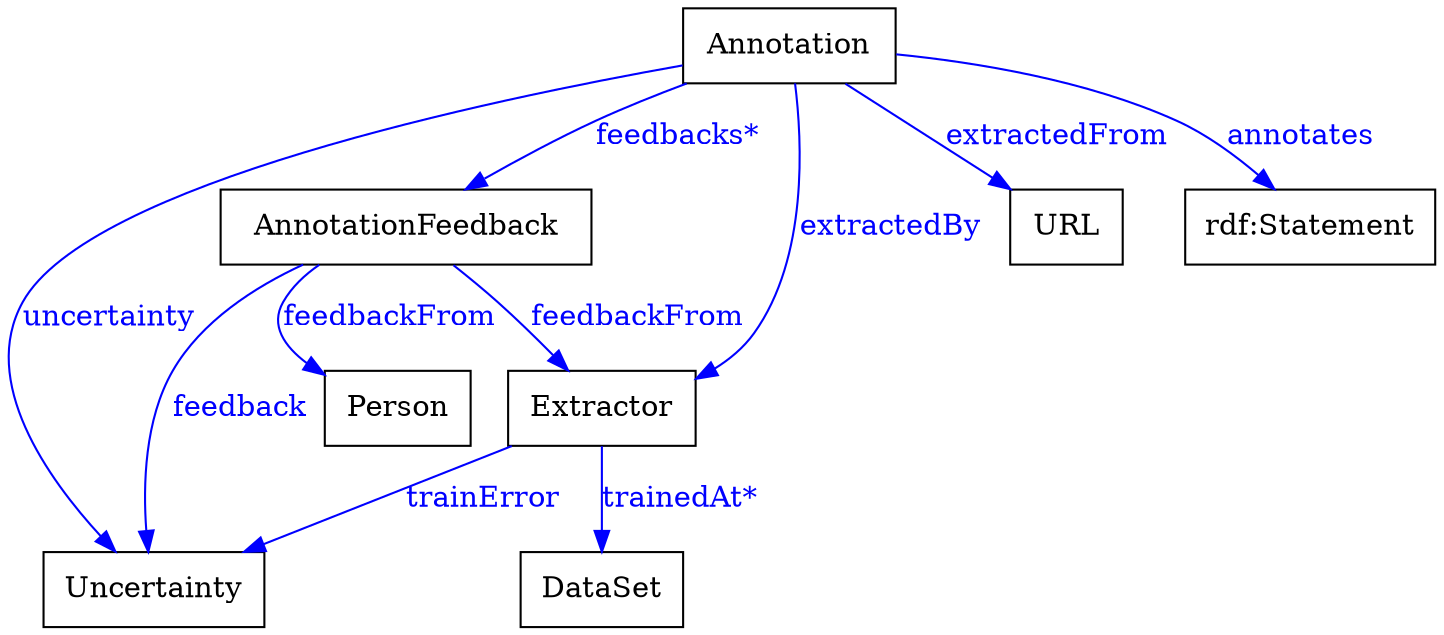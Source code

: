 digraph ontology {
	node [label="\N"];
	graph [bb="0,0,738,318"];
	Uncertainty [label=Uncertainty, shape=box, color="0.0,0.0,0.0", fontcolor="0.0,0.0,0.0", pos="93,18", width="1.47", height="0.50"];
	AnnotationFeedback [label=AnnotationFeedback, shape=box, color="0.0,0.0,0.0", fontcolor="0.0,0.0,0.0", pos="221,206", width="2.47", height="0.50"];
	Person [label=Person, shape=box, color="0.0,0.0,0.0", fontcolor="0.0,0.0,0.0", pos="217,112", width="0.97", height="0.50"];
	Extractor [label=Extractor, shape=box, color="0.0,0.0,0.0", fontcolor="0.0,0.0,0.0", pos="315,112", width="1.25", height="0.50"];
	DataSet [label=DataSet, shape=box, color="0.0,0.0,0.0", fontcolor="0.0,0.0,0.0", pos="315,18", width="1.08", height="0.50"];
	Annotation [label=Annotation, shape=box, color="0.0,0.0,0.0", fontcolor="0.0,0.0,0.0", pos="417,300", width="1.42", height="0.50"];
	URL [label=URL, shape=box, color="0.0,0.0,0.0", fontcolor="0.0,0.0,0.0", pos="557,206", width="0.75", height="0.50"];
	"rdf:Statement" [label="rdf:Statement", shape=box, color="0.0,0.0,0.0", fontcolor="0.0,0.0,0.0", pos="678,206", width="1.67", height="0.50"];
	AnnotationFeedback -> Uncertainty [style=filled, label=feedback, color="0.6666667,1.0,1.0", fontcolor="0.6666667,1.0,1.0", pos="e,91,36 170,188 144,176 116,157 102,130 89,104 88,70 90,46", lp="141,112"];
	AnnotationFeedback -> Person [style=filled, label=feedbackFrom, color="0.6666667,1.0,1.0", fontcolor="0.6666667,1.0,1.0", pos="e,182,124 172,188 165,183 158,177 154,170 149,161 150,156 154,148 158,140 166,134 173,129", lp="214,159"];
	AnnotationFeedback -> Extractor [style=filled, label=feedbackFrom, color="0.6666667,1.0,1.0", fontcolor="0.6666667,1.0,1.0", pos="e,301,130 246,188 253,182 261,176 267,170 277,160 287,148 295,138", lp="344,159"];
	Extractor -> DataSet [style=filled, label="trainedAt*", color="0.6666667,1.0,1.0", fontcolor="0.6666667,1.0,1.0", pos="e,315,36 315,94 315,81 315,62 315,46", lp="357,65"];
	Extractor -> Uncertainty [style=filled, label=trainError, color="0.6666667,1.0,1.0", fontcolor="0.6666667,1.0,1.0", pos="e,135,36 272,94 236,78 184,57 145,40", lp="270,65"];
	Annotation -> AnnotationFeedback [style=filled, label="feedbacks*", color="0.6666667,1.0,1.0", fontcolor="0.6666667,1.0,1.0", pos="e,247,224 366,284 349,278 330,272 314,264 294,254 273,241 256,230", lp="365,253"];
	Annotation -> URL [style=filled, label=extractedFrom, color="0.6666667,1.0,1.0", fontcolor="0.6666667,1.0,1.0", pos="e,530,224 444,282 466,268 497,246 521,230", lp="555,253"];
	Annotation -> Extractor [style=filled, label=extractedBy, color="0.6666667,1.0,1.0", fontcolor="0.6666667,1.0,1.0", pos="e,360,120 421,282 426,251 432,188 403,148 394,137 382,129 369,124", lp="471,206"];
	Annotation -> "rdf:Statement" [style=filled, label=annotates, color="0.6666667,1.0,1.0", fontcolor="0.6666667,1.0,1.0", pos="e,664,224 468,294 518,288 591,277 617,264 632,256 647,243 657,232", lp="680,253"];
	Annotation -> Uncertainty [style=filled, label=uncertainty, color="0.6666667,1.0,1.0", fontcolor="0.6666667,1.0,1.0", pos="e,74,36 366,291 268,274 61,230 25,170 0,128 38,75 67,44", lp="72,159"];
}

